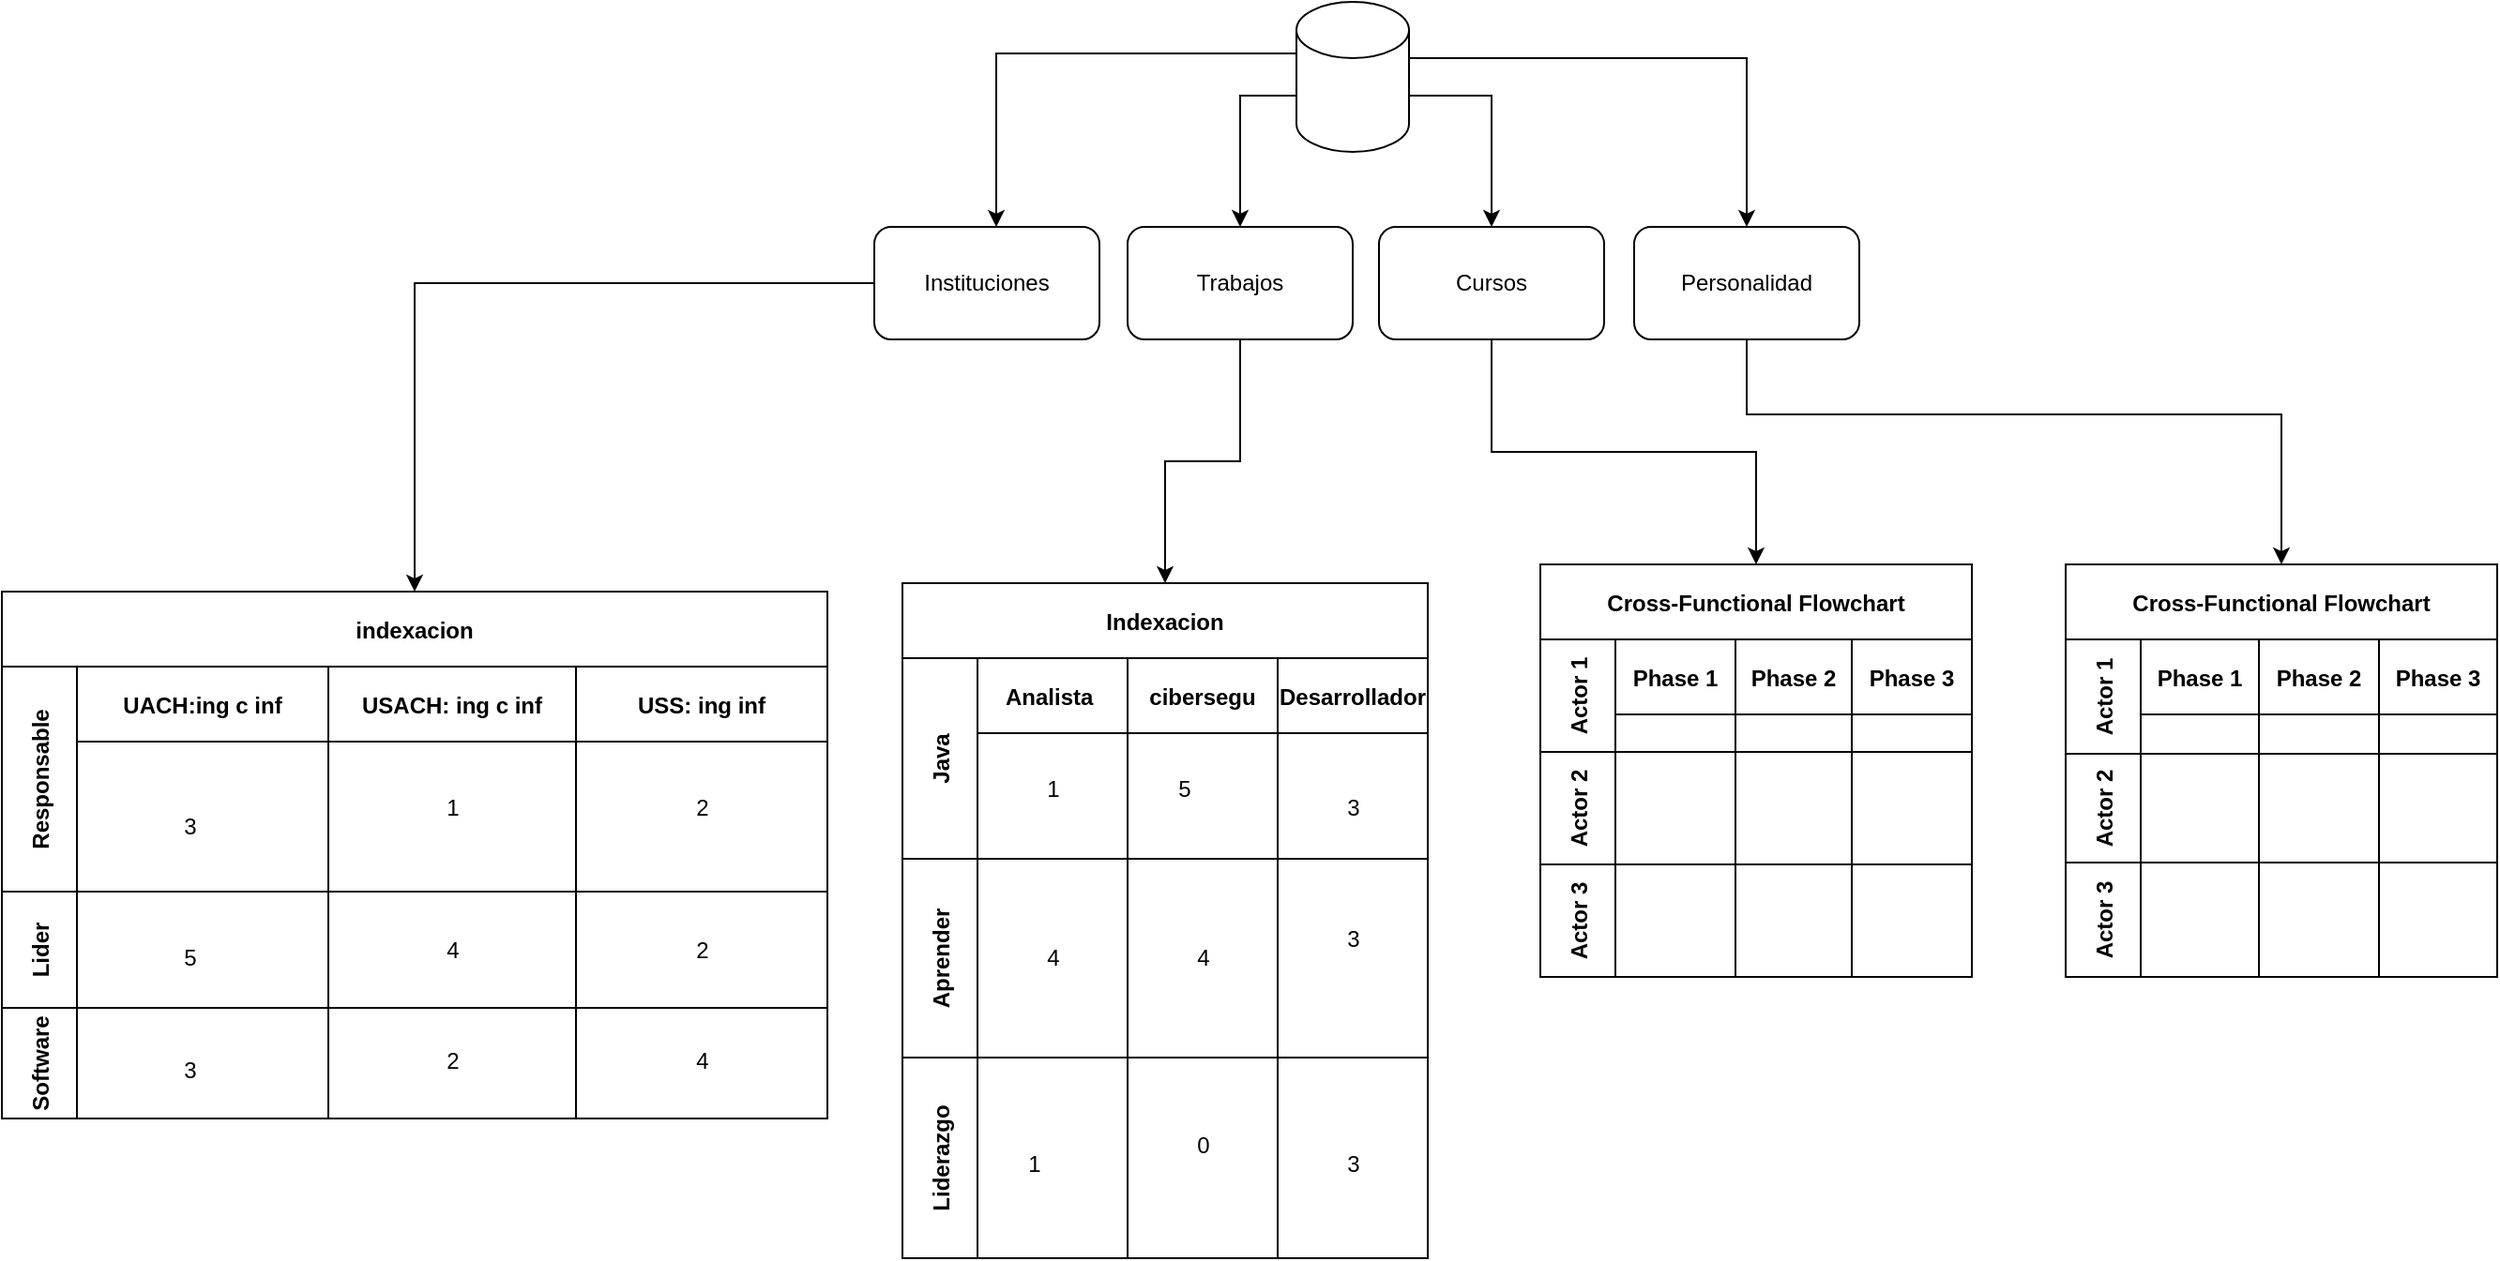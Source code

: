 <mxfile version="17.5.0" type="github">
  <diagram id="VHb-y52K94ODOZdpSeie" name="Page-1">
    <mxGraphModel dx="2211" dy="704" grid="1" gridSize="10" guides="1" tooltips="1" connect="1" arrows="1" fold="1" page="1" pageScale="1" pageWidth="827" pageHeight="1169" math="0" shadow="0">
      <root>
        <mxCell id="0" />
        <mxCell id="1" parent="0" />
        <mxCell id="Y4WQAavuwfR7PxDTog0F-8" style="edgeStyle=orthogonalEdgeStyle;rounded=0;orthogonalLoop=1;jettySize=auto;html=1;entryX=0;entryY=0;entryDx=0;entryDy=27.5;entryPerimeter=0;endArrow=none;endFill=0;startArrow=classic;startFill=1;" edge="1" parent="1" source="Y4WQAavuwfR7PxDTog0F-3" target="Y4WQAavuwfR7PxDTog0F-7">
          <mxGeometry relative="1" as="geometry">
            <Array as="points">
              <mxPoint x="90" y="38" />
            </Array>
          </mxGeometry>
        </mxCell>
        <mxCell id="Y4WQAavuwfR7PxDTog0F-22" style="edgeStyle=orthogonalEdgeStyle;rounded=0;orthogonalLoop=1;jettySize=auto;html=1;entryX=0.5;entryY=0;entryDx=0;entryDy=0;" edge="1" parent="1" source="Y4WQAavuwfR7PxDTog0F-3" target="Y4WQAavuwfR7PxDTog0F-45">
          <mxGeometry relative="1" as="geometry">
            <mxPoint x="85" y="310" as="targetPoint" />
          </mxGeometry>
        </mxCell>
        <mxCell id="Y4WQAavuwfR7PxDTog0F-3" value="Instituciones" style="rounded=1;whiteSpace=wrap;html=1;" vertex="1" parent="1">
          <mxGeometry x="25" y="130" width="120" height="60" as="geometry" />
        </mxCell>
        <mxCell id="Y4WQAavuwfR7PxDTog0F-23" style="edgeStyle=orthogonalEdgeStyle;rounded=0;orthogonalLoop=1;jettySize=auto;html=1;entryX=0.5;entryY=0;entryDx=0;entryDy=0;" edge="1" parent="1" source="Y4WQAavuwfR7PxDTog0F-4" target="Y4WQAavuwfR7PxDTog0F-58">
          <mxGeometry relative="1" as="geometry">
            <mxPoint x="265" y="310" as="targetPoint" />
          </mxGeometry>
        </mxCell>
        <mxCell id="Y4WQAavuwfR7PxDTog0F-4" value="Trabajos" style="rounded=1;whiteSpace=wrap;html=1;" vertex="1" parent="1">
          <mxGeometry x="160" y="130" width="120" height="60" as="geometry" />
        </mxCell>
        <mxCell id="Y4WQAavuwfR7PxDTog0F-84" style="edgeStyle=orthogonalEdgeStyle;rounded=0;orthogonalLoop=1;jettySize=auto;html=1;entryX=0.5;entryY=0;entryDx=0;entryDy=0;" edge="1" parent="1" source="Y4WQAavuwfR7PxDTog0F-5" target="Y4WQAavuwfR7PxDTog0F-71">
          <mxGeometry relative="1" as="geometry" />
        </mxCell>
        <mxCell id="Y4WQAavuwfR7PxDTog0F-5" value="Cursos" style="rounded=1;whiteSpace=wrap;html=1;" vertex="1" parent="1">
          <mxGeometry x="294" y="130" width="120" height="60" as="geometry" />
        </mxCell>
        <mxCell id="Y4WQAavuwfR7PxDTog0F-25" style="edgeStyle=orthogonalEdgeStyle;rounded=0;orthogonalLoop=1;jettySize=auto;html=1;entryX=0.5;entryY=0;entryDx=0;entryDy=0;" edge="1" parent="1" source="Y4WQAavuwfR7PxDTog0F-6" target="Y4WQAavuwfR7PxDTog0F-85">
          <mxGeometry relative="1" as="geometry">
            <mxPoint x="695.0" y="300" as="targetPoint" />
            <Array as="points">
              <mxPoint x="490" y="230" />
              <mxPoint x="775" y="230" />
            </Array>
          </mxGeometry>
        </mxCell>
        <mxCell id="Y4WQAavuwfR7PxDTog0F-6" value="Personalidad" style="rounded=1;whiteSpace=wrap;html=1;" vertex="1" parent="1">
          <mxGeometry x="430" y="130" width="120" height="60" as="geometry" />
        </mxCell>
        <mxCell id="Y4WQAavuwfR7PxDTog0F-113" style="edgeStyle=orthogonalEdgeStyle;rounded=0;orthogonalLoop=1;jettySize=auto;html=1;startArrow=none;startFill=0;endArrow=classic;endFill=1;entryX=0.5;entryY=0;entryDx=0;entryDy=0;" edge="1" parent="1" source="Y4WQAavuwfR7PxDTog0F-7" target="Y4WQAavuwfR7PxDTog0F-4">
          <mxGeometry relative="1" as="geometry">
            <mxPoint x="220" y="120" as="targetPoint" />
            <Array as="points">
              <mxPoint x="220" y="60" />
            </Array>
          </mxGeometry>
        </mxCell>
        <mxCell id="Y4WQAavuwfR7PxDTog0F-114" style="edgeStyle=orthogonalEdgeStyle;rounded=0;orthogonalLoop=1;jettySize=auto;html=1;entryX=0.5;entryY=0;entryDx=0;entryDy=0;startArrow=none;startFill=0;endArrow=classic;endFill=1;" edge="1" parent="1" source="Y4WQAavuwfR7PxDTog0F-7" target="Y4WQAavuwfR7PxDTog0F-5">
          <mxGeometry relative="1" as="geometry">
            <Array as="points">
              <mxPoint x="354" y="60" />
            </Array>
          </mxGeometry>
        </mxCell>
        <mxCell id="Y4WQAavuwfR7PxDTog0F-115" style="edgeStyle=orthogonalEdgeStyle;rounded=0;orthogonalLoop=1;jettySize=auto;html=1;entryX=0.5;entryY=0;entryDx=0;entryDy=0;startArrow=none;startFill=0;endArrow=classic;endFill=1;" edge="1" parent="1" source="Y4WQAavuwfR7PxDTog0F-7" target="Y4WQAavuwfR7PxDTog0F-6">
          <mxGeometry relative="1" as="geometry">
            <Array as="points">
              <mxPoint x="490" y="40" />
            </Array>
          </mxGeometry>
        </mxCell>
        <mxCell id="Y4WQAavuwfR7PxDTog0F-7" value="" style="shape=cylinder3;whiteSpace=wrap;html=1;boundedLbl=1;backgroundOutline=1;size=15;" vertex="1" parent="1">
          <mxGeometry x="250" y="10" width="60" height="80" as="geometry" />
        </mxCell>
        <mxCell id="Y4WQAavuwfR7PxDTog0F-58" value="Indexacion" style="shape=table;childLayout=tableLayout;startSize=40;collapsible=0;recursiveResize=0;expand=0;fontStyle=1;" vertex="1" parent="1">
          <mxGeometry x="40" y="320" width="280" height="360" as="geometry" />
        </mxCell>
        <mxCell id="Y4WQAavuwfR7PxDTog0F-59" value="Java" style="shape=tableRow;horizontal=0;startSize=40;swimlaneHead=0;swimlaneBody=0;top=0;left=0;bottom=0;right=0;dropTarget=0;fillColor=none;collapsible=0;recursiveResize=0;expand=0;fontStyle=1;" vertex="1" parent="Y4WQAavuwfR7PxDTog0F-58">
          <mxGeometry y="40" width="280" height="107" as="geometry" />
        </mxCell>
        <mxCell id="Y4WQAavuwfR7PxDTog0F-60" value="Analista " style="swimlane;swimlaneHead=0;swimlaneBody=0;fontStyle=0;connectable=0;fillColor=none;startSize=40;collapsible=0;recursiveResize=0;expand=0;fontStyle=1;" vertex="1" parent="Y4WQAavuwfR7PxDTog0F-59">
          <mxGeometry x="40" width="80" height="107" as="geometry">
            <mxRectangle width="80" height="107" as="alternateBounds" />
          </mxGeometry>
        </mxCell>
        <mxCell id="Y4WQAavuwfR7PxDTog0F-61" value="cibersegu" style="swimlane;swimlaneHead=0;swimlaneBody=0;fontStyle=0;connectable=0;fillColor=none;startSize=40;collapsible=0;recursiveResize=0;expand=0;fontStyle=1;" vertex="1" parent="Y4WQAavuwfR7PxDTog0F-59">
          <mxGeometry x="120" width="80" height="107" as="geometry">
            <mxRectangle width="80" height="107" as="alternateBounds" />
          </mxGeometry>
        </mxCell>
        <mxCell id="Y4WQAavuwfR7PxDTog0F-62" value="Desarrollador" style="swimlane;swimlaneHead=0;swimlaneBody=0;fontStyle=0;connectable=0;fillColor=none;startSize=40;collapsible=0;recursiveResize=0;expand=0;fontStyle=1;" vertex="1" parent="Y4WQAavuwfR7PxDTog0F-59">
          <mxGeometry x="200" width="80" height="107" as="geometry">
            <mxRectangle width="80" height="107" as="alternateBounds" />
          </mxGeometry>
        </mxCell>
        <mxCell id="Y4WQAavuwfR7PxDTog0F-123" value="3" style="text;html=1;align=center;verticalAlign=middle;resizable=0;points=[];autosize=1;strokeColor=none;fillColor=none;" vertex="1" parent="Y4WQAavuwfR7PxDTog0F-62">
          <mxGeometry x="30" y="70" width="20" height="20" as="geometry" />
        </mxCell>
        <mxCell id="Y4WQAavuwfR7PxDTog0F-63" value="Aprender" style="shape=tableRow;horizontal=0;startSize=40;swimlaneHead=0;swimlaneBody=0;top=0;left=0;bottom=0;right=0;dropTarget=0;fillColor=none;collapsible=0;recursiveResize=0;expand=0;fontStyle=1;" vertex="1" parent="Y4WQAavuwfR7PxDTog0F-58">
          <mxGeometry y="147" width="280" height="106" as="geometry" />
        </mxCell>
        <mxCell id="Y4WQAavuwfR7PxDTog0F-64" value="" style="swimlane;swimlaneHead=0;swimlaneBody=0;fontStyle=0;connectable=0;fillColor=none;startSize=0;collapsible=0;recursiveResize=0;expand=0;fontStyle=1;" vertex="1" parent="Y4WQAavuwfR7PxDTog0F-63">
          <mxGeometry x="40" width="80" height="106" as="geometry">
            <mxRectangle width="80" height="106" as="alternateBounds" />
          </mxGeometry>
        </mxCell>
        <mxCell id="Y4WQAavuwfR7PxDTog0F-65" value="" style="swimlane;swimlaneHead=0;swimlaneBody=0;fontStyle=0;connectable=0;fillColor=none;startSize=0;collapsible=0;recursiveResize=0;expand=0;fontStyle=1;" vertex="1" parent="Y4WQAavuwfR7PxDTog0F-63">
          <mxGeometry x="120" width="80" height="106" as="geometry">
            <mxRectangle width="80" height="106" as="alternateBounds" />
          </mxGeometry>
        </mxCell>
        <mxCell id="Y4WQAavuwfR7PxDTog0F-66" value="" style="swimlane;swimlaneHead=0;swimlaneBody=0;fontStyle=0;connectable=0;fillColor=none;startSize=0;collapsible=0;recursiveResize=0;expand=0;fontStyle=1;" vertex="1" parent="Y4WQAavuwfR7PxDTog0F-63">
          <mxGeometry x="200" width="80" height="106" as="geometry">
            <mxRectangle width="80" height="106" as="alternateBounds" />
          </mxGeometry>
        </mxCell>
        <mxCell id="Y4WQAavuwfR7PxDTog0F-67" value="Liderazgo" style="shape=tableRow;horizontal=0;startSize=40;swimlaneHead=0;swimlaneBody=0;top=0;left=0;bottom=0;right=0;dropTarget=0;fillColor=none;collapsible=0;recursiveResize=0;expand=0;fontStyle=1;" vertex="1" parent="Y4WQAavuwfR7PxDTog0F-58">
          <mxGeometry y="253" width="280" height="107" as="geometry" />
        </mxCell>
        <mxCell id="Y4WQAavuwfR7PxDTog0F-68" value="" style="swimlane;swimlaneHead=0;swimlaneBody=0;fontStyle=0;connectable=0;fillColor=none;startSize=0;collapsible=0;recursiveResize=0;expand=0;fontStyle=1;" vertex="1" parent="Y4WQAavuwfR7PxDTog0F-67">
          <mxGeometry x="40" width="80" height="107" as="geometry">
            <mxRectangle width="80" height="107" as="alternateBounds" />
          </mxGeometry>
        </mxCell>
        <mxCell id="Y4WQAavuwfR7PxDTog0F-69" value="" style="swimlane;swimlaneHead=0;swimlaneBody=0;fontStyle=0;connectable=0;fillColor=none;startSize=0;collapsible=0;recursiveResize=0;expand=0;fontStyle=1;" vertex="1" parent="Y4WQAavuwfR7PxDTog0F-67">
          <mxGeometry x="120" width="80" height="107" as="geometry">
            <mxRectangle width="80" height="107" as="alternateBounds" />
          </mxGeometry>
        </mxCell>
        <mxCell id="Y4WQAavuwfR7PxDTog0F-70" value="" style="swimlane;swimlaneHead=0;swimlaneBody=0;fontStyle=0;connectable=0;fillColor=none;startSize=0;collapsible=0;recursiveResize=0;expand=0;fontStyle=1;" vertex="1" parent="Y4WQAavuwfR7PxDTog0F-67">
          <mxGeometry x="200" width="80" height="107" as="geometry">
            <mxRectangle width="80" height="107" as="alternateBounds" />
          </mxGeometry>
        </mxCell>
        <mxCell id="Y4WQAavuwfR7PxDTog0F-71" value="Cross-Functional Flowchart" style="shape=table;childLayout=tableLayout;startSize=40;collapsible=0;recursiveResize=0;expand=0;fontStyle=1;" vertex="1" parent="1">
          <mxGeometry x="380" y="310" width="230" height="220" as="geometry" />
        </mxCell>
        <mxCell id="Y4WQAavuwfR7PxDTog0F-72" value="Actor 1" style="shape=tableRow;horizontal=0;startSize=40;swimlaneHead=0;swimlaneBody=0;top=0;left=0;bottom=0;right=0;dropTarget=0;fillColor=none;collapsible=0;recursiveResize=0;expand=0;fontStyle=1;" vertex="1" parent="Y4WQAavuwfR7PxDTog0F-71">
          <mxGeometry y="40" width="230" height="60" as="geometry" />
        </mxCell>
        <mxCell id="Y4WQAavuwfR7PxDTog0F-73" value="Phase 1" style="swimlane;swimlaneHead=0;swimlaneBody=0;fontStyle=0;connectable=0;fillColor=none;startSize=40;collapsible=0;recursiveResize=0;expand=0;fontStyle=1;" vertex="1" parent="Y4WQAavuwfR7PxDTog0F-72">
          <mxGeometry x="40" width="64" height="60" as="geometry">
            <mxRectangle width="64" height="60" as="alternateBounds" />
          </mxGeometry>
        </mxCell>
        <mxCell id="Y4WQAavuwfR7PxDTog0F-74" value="Phase 2" style="swimlane;swimlaneHead=0;swimlaneBody=0;fontStyle=0;connectable=0;fillColor=none;startSize=40;collapsible=0;recursiveResize=0;expand=0;fontStyle=1;" vertex="1" parent="Y4WQAavuwfR7PxDTog0F-72">
          <mxGeometry x="104" width="62" height="60" as="geometry">
            <mxRectangle width="62" height="60" as="alternateBounds" />
          </mxGeometry>
        </mxCell>
        <mxCell id="Y4WQAavuwfR7PxDTog0F-75" value="Phase 3" style="swimlane;swimlaneHead=0;swimlaneBody=0;fontStyle=0;connectable=0;fillColor=none;startSize=40;collapsible=0;recursiveResize=0;expand=0;fontStyle=1;" vertex="1" parent="Y4WQAavuwfR7PxDTog0F-72">
          <mxGeometry x="166" width="64" height="60" as="geometry">
            <mxRectangle width="64" height="60" as="alternateBounds" />
          </mxGeometry>
        </mxCell>
        <mxCell id="Y4WQAavuwfR7PxDTog0F-76" value="Actor 2" style="shape=tableRow;horizontal=0;startSize=40;swimlaneHead=0;swimlaneBody=0;top=0;left=0;bottom=0;right=0;dropTarget=0;fillColor=none;collapsible=0;recursiveResize=0;expand=0;fontStyle=1;" vertex="1" parent="Y4WQAavuwfR7PxDTog0F-71">
          <mxGeometry y="100" width="230" height="60" as="geometry" />
        </mxCell>
        <mxCell id="Y4WQAavuwfR7PxDTog0F-77" value="" style="swimlane;swimlaneHead=0;swimlaneBody=0;fontStyle=0;connectable=0;fillColor=none;startSize=0;collapsible=0;recursiveResize=0;expand=0;fontStyle=1;" vertex="1" parent="Y4WQAavuwfR7PxDTog0F-76">
          <mxGeometry x="40" width="64" height="60" as="geometry">
            <mxRectangle width="64" height="60" as="alternateBounds" />
          </mxGeometry>
        </mxCell>
        <mxCell id="Y4WQAavuwfR7PxDTog0F-78" value="" style="swimlane;swimlaneHead=0;swimlaneBody=0;fontStyle=0;connectable=0;fillColor=none;startSize=0;collapsible=0;recursiveResize=0;expand=0;fontStyle=1;" vertex="1" parent="Y4WQAavuwfR7PxDTog0F-76">
          <mxGeometry x="104" width="62" height="60" as="geometry">
            <mxRectangle width="62" height="60" as="alternateBounds" />
          </mxGeometry>
        </mxCell>
        <mxCell id="Y4WQAavuwfR7PxDTog0F-79" value="" style="swimlane;swimlaneHead=0;swimlaneBody=0;fontStyle=0;connectable=0;fillColor=none;startSize=0;collapsible=0;recursiveResize=0;expand=0;fontStyle=1;" vertex="1" parent="Y4WQAavuwfR7PxDTog0F-76">
          <mxGeometry x="166" width="64" height="60" as="geometry">
            <mxRectangle width="64" height="60" as="alternateBounds" />
          </mxGeometry>
        </mxCell>
        <mxCell id="Y4WQAavuwfR7PxDTog0F-80" value="Actor 3" style="shape=tableRow;horizontal=0;startSize=40;swimlaneHead=0;swimlaneBody=0;top=0;left=0;bottom=0;right=0;dropTarget=0;fillColor=none;collapsible=0;recursiveResize=0;expand=0;fontStyle=1;" vertex="1" parent="Y4WQAavuwfR7PxDTog0F-71">
          <mxGeometry y="160" width="230" height="60" as="geometry" />
        </mxCell>
        <mxCell id="Y4WQAavuwfR7PxDTog0F-81" value="" style="swimlane;swimlaneHead=0;swimlaneBody=0;fontStyle=0;connectable=0;fillColor=none;startSize=0;collapsible=0;recursiveResize=0;expand=0;fontStyle=1;" vertex="1" parent="Y4WQAavuwfR7PxDTog0F-80">
          <mxGeometry x="40" width="64" height="60" as="geometry">
            <mxRectangle width="64" height="60" as="alternateBounds" />
          </mxGeometry>
        </mxCell>
        <mxCell id="Y4WQAavuwfR7PxDTog0F-82" value="" style="swimlane;swimlaneHead=0;swimlaneBody=0;fontStyle=0;connectable=0;fillColor=none;startSize=0;collapsible=0;recursiveResize=0;expand=0;fontStyle=1;" vertex="1" parent="Y4WQAavuwfR7PxDTog0F-80">
          <mxGeometry x="104" width="62" height="60" as="geometry">
            <mxRectangle width="62" height="60" as="alternateBounds" />
          </mxGeometry>
        </mxCell>
        <mxCell id="Y4WQAavuwfR7PxDTog0F-83" value="" style="swimlane;swimlaneHead=0;swimlaneBody=0;fontStyle=0;connectable=0;fillColor=none;startSize=0;collapsible=0;recursiveResize=0;expand=0;fontStyle=1;" vertex="1" parent="Y4WQAavuwfR7PxDTog0F-80">
          <mxGeometry x="166" width="64" height="60" as="geometry">
            <mxRectangle width="64" height="60" as="alternateBounds" />
          </mxGeometry>
        </mxCell>
        <mxCell id="Y4WQAavuwfR7PxDTog0F-85" value="Cross-Functional Flowchart" style="shape=table;childLayout=tableLayout;startSize=40;collapsible=0;recursiveResize=0;expand=0;fontStyle=1;" vertex="1" parent="1">
          <mxGeometry x="660" y="310" width="230" height="220" as="geometry" />
        </mxCell>
        <mxCell id="Y4WQAavuwfR7PxDTog0F-86" value="Actor 1" style="shape=tableRow;horizontal=0;startSize=40;swimlaneHead=0;swimlaneBody=0;top=0;left=0;bottom=0;right=0;dropTarget=0;fillColor=none;collapsible=0;recursiveResize=0;expand=0;fontStyle=1;" vertex="1" parent="Y4WQAavuwfR7PxDTog0F-85">
          <mxGeometry y="40" width="230" height="61" as="geometry" />
        </mxCell>
        <mxCell id="Y4WQAavuwfR7PxDTog0F-87" value="Phase 1" style="swimlane;swimlaneHead=0;swimlaneBody=0;fontStyle=0;connectable=0;fillColor=none;startSize=40;collapsible=0;recursiveResize=0;expand=0;fontStyle=1;" vertex="1" parent="Y4WQAavuwfR7PxDTog0F-86">
          <mxGeometry x="40" width="63" height="61" as="geometry">
            <mxRectangle width="63" height="61" as="alternateBounds" />
          </mxGeometry>
        </mxCell>
        <mxCell id="Y4WQAavuwfR7PxDTog0F-88" value="Phase 2" style="swimlane;swimlaneHead=0;swimlaneBody=0;fontStyle=0;connectable=0;fillColor=none;startSize=40;collapsible=0;recursiveResize=0;expand=0;fontStyle=1;" vertex="1" parent="Y4WQAavuwfR7PxDTog0F-86">
          <mxGeometry x="103" width="64" height="61" as="geometry">
            <mxRectangle width="64" height="61" as="alternateBounds" />
          </mxGeometry>
        </mxCell>
        <mxCell id="Y4WQAavuwfR7PxDTog0F-89" value="Phase 3" style="swimlane;swimlaneHead=0;swimlaneBody=0;fontStyle=0;connectable=0;fillColor=none;startSize=40;collapsible=0;recursiveResize=0;expand=0;fontStyle=1;" vertex="1" parent="Y4WQAavuwfR7PxDTog0F-86">
          <mxGeometry x="167" width="63" height="61" as="geometry">
            <mxRectangle width="63" height="61" as="alternateBounds" />
          </mxGeometry>
        </mxCell>
        <mxCell id="Y4WQAavuwfR7PxDTog0F-90" value="Actor 2" style="shape=tableRow;horizontal=0;startSize=40;swimlaneHead=0;swimlaneBody=0;top=0;left=0;bottom=0;right=0;dropTarget=0;fillColor=none;collapsible=0;recursiveResize=0;expand=0;fontStyle=1;" vertex="1" parent="Y4WQAavuwfR7PxDTog0F-85">
          <mxGeometry y="101" width="230" height="58" as="geometry" />
        </mxCell>
        <mxCell id="Y4WQAavuwfR7PxDTog0F-91" value="" style="swimlane;swimlaneHead=0;swimlaneBody=0;fontStyle=0;connectable=0;fillColor=none;startSize=0;collapsible=0;recursiveResize=0;expand=0;fontStyle=1;" vertex="1" parent="Y4WQAavuwfR7PxDTog0F-90">
          <mxGeometry x="40" width="63" height="58" as="geometry">
            <mxRectangle width="63" height="58" as="alternateBounds" />
          </mxGeometry>
        </mxCell>
        <mxCell id="Y4WQAavuwfR7PxDTog0F-92" value="" style="swimlane;swimlaneHead=0;swimlaneBody=0;fontStyle=0;connectable=0;fillColor=none;startSize=0;collapsible=0;recursiveResize=0;expand=0;fontStyle=1;" vertex="1" parent="Y4WQAavuwfR7PxDTog0F-90">
          <mxGeometry x="103" width="64" height="58" as="geometry">
            <mxRectangle width="64" height="58" as="alternateBounds" />
          </mxGeometry>
        </mxCell>
        <mxCell id="Y4WQAavuwfR7PxDTog0F-93" value="" style="swimlane;swimlaneHead=0;swimlaneBody=0;fontStyle=0;connectable=0;fillColor=none;startSize=0;collapsible=0;recursiveResize=0;expand=0;fontStyle=1;" vertex="1" parent="Y4WQAavuwfR7PxDTog0F-90">
          <mxGeometry x="167" width="63" height="58" as="geometry">
            <mxRectangle width="63" height="58" as="alternateBounds" />
          </mxGeometry>
        </mxCell>
        <mxCell id="Y4WQAavuwfR7PxDTog0F-94" value="Actor 3" style="shape=tableRow;horizontal=0;startSize=40;swimlaneHead=0;swimlaneBody=0;top=0;left=0;bottom=0;right=0;dropTarget=0;fillColor=none;collapsible=0;recursiveResize=0;expand=0;fontStyle=1;" vertex="1" parent="Y4WQAavuwfR7PxDTog0F-85">
          <mxGeometry y="159" width="230" height="61" as="geometry" />
        </mxCell>
        <mxCell id="Y4WQAavuwfR7PxDTog0F-95" value="" style="swimlane;swimlaneHead=0;swimlaneBody=0;fontStyle=0;connectable=0;fillColor=none;startSize=0;collapsible=0;recursiveResize=0;expand=0;fontStyle=1;" vertex="1" parent="Y4WQAavuwfR7PxDTog0F-94">
          <mxGeometry x="40" width="63" height="61" as="geometry">
            <mxRectangle width="63" height="61" as="alternateBounds" />
          </mxGeometry>
        </mxCell>
        <mxCell id="Y4WQAavuwfR7PxDTog0F-96" value="" style="swimlane;swimlaneHead=0;swimlaneBody=0;fontStyle=0;connectable=0;fillColor=none;startSize=0;collapsible=0;recursiveResize=0;expand=0;fontStyle=1;" vertex="1" parent="Y4WQAavuwfR7PxDTog0F-94">
          <mxGeometry x="103" width="64" height="61" as="geometry">
            <mxRectangle width="64" height="61" as="alternateBounds" />
          </mxGeometry>
        </mxCell>
        <mxCell id="Y4WQAavuwfR7PxDTog0F-97" value="" style="swimlane;swimlaneHead=0;swimlaneBody=0;fontStyle=0;connectable=0;fillColor=none;startSize=0;collapsible=0;recursiveResize=0;expand=0;fontStyle=1;" vertex="1" parent="Y4WQAavuwfR7PxDTog0F-94">
          <mxGeometry x="167" width="63" height="61" as="geometry">
            <mxRectangle width="63" height="61" as="alternateBounds" />
          </mxGeometry>
        </mxCell>
        <mxCell id="Y4WQAavuwfR7PxDTog0F-45" value="indexacion" style="shape=table;childLayout=tableLayout;startSize=40;collapsible=0;recursiveResize=0;expand=0;fontStyle=1;" vertex="1" parent="1">
          <mxGeometry x="-440" y="324.5" width="440" height="281" as="geometry" />
        </mxCell>
        <mxCell id="Y4WQAavuwfR7PxDTog0F-46" value="Responsable" style="shape=tableRow;horizontal=0;startSize=40;swimlaneHead=0;swimlaneBody=0;top=0;left=0;bottom=0;right=0;dropTarget=0;fillColor=none;collapsible=0;recursiveResize=0;expand=0;fontStyle=1;" vertex="1" parent="Y4WQAavuwfR7PxDTog0F-45">
          <mxGeometry y="40" width="440" height="120" as="geometry" />
        </mxCell>
        <mxCell id="Y4WQAavuwfR7PxDTog0F-47" value="UACH:ing c inf" style="swimlane;swimlaneHead=0;swimlaneBody=0;fontStyle=0;connectable=0;fillColor=none;startSize=40;collapsible=0;recursiveResize=0;expand=0;fontStyle=1;" vertex="1" parent="Y4WQAavuwfR7PxDTog0F-46">
          <mxGeometry x="40" width="134" height="120" as="geometry">
            <mxRectangle width="134" height="120" as="alternateBounds" />
          </mxGeometry>
        </mxCell>
        <mxCell id="Y4WQAavuwfR7PxDTog0F-103" value="3" style="text;html=1;align=center;verticalAlign=middle;resizable=0;points=[];autosize=1;strokeColor=none;fillColor=none;" vertex="1" parent="Y4WQAavuwfR7PxDTog0F-47">
          <mxGeometry x="50" y="75.5" width="20" height="20" as="geometry" />
        </mxCell>
        <mxCell id="Y4WQAavuwfR7PxDTog0F-48" value="USACH: ing c inf" style="swimlane;swimlaneHead=0;swimlaneBody=0;fontStyle=0;connectable=0;fillColor=none;startSize=40;collapsible=0;recursiveResize=0;expand=0;fontStyle=1;" vertex="1" parent="Y4WQAavuwfR7PxDTog0F-46">
          <mxGeometry x="174" width="132" height="120" as="geometry">
            <mxRectangle width="132" height="120" as="alternateBounds" />
          </mxGeometry>
        </mxCell>
        <mxCell id="Y4WQAavuwfR7PxDTog0F-109" value="1" style="text;html=1;align=center;verticalAlign=middle;resizable=0;points=[];autosize=1;strokeColor=none;fillColor=none;" vertex="1" parent="Y4WQAavuwfR7PxDTog0F-48">
          <mxGeometry x="56" y="65.5" width="20" height="20" as="geometry" />
        </mxCell>
        <mxCell id="Y4WQAavuwfR7PxDTog0F-49" value="USS: ing inf" style="swimlane;swimlaneHead=0;swimlaneBody=0;fontStyle=0;connectable=0;fillColor=none;startSize=40;collapsible=0;recursiveResize=0;expand=0;fontStyle=1;" vertex="1" parent="Y4WQAavuwfR7PxDTog0F-46">
          <mxGeometry x="306" width="134" height="120" as="geometry">
            <mxRectangle width="134" height="120" as="alternateBounds" />
          </mxGeometry>
        </mxCell>
        <mxCell id="Y4WQAavuwfR7PxDTog0F-110" value="2" style="text;html=1;align=center;verticalAlign=middle;resizable=0;points=[];autosize=1;strokeColor=none;fillColor=none;" vertex="1" parent="Y4WQAavuwfR7PxDTog0F-49">
          <mxGeometry x="57" y="65.5" width="20" height="20" as="geometry" />
        </mxCell>
        <mxCell id="Y4WQAavuwfR7PxDTog0F-50" value="Lider" style="shape=tableRow;horizontal=0;startSize=40;swimlaneHead=0;swimlaneBody=0;top=0;left=0;bottom=0;right=0;dropTarget=0;fillColor=none;collapsible=0;recursiveResize=0;expand=0;fontStyle=1;" vertex="1" parent="Y4WQAavuwfR7PxDTog0F-45">
          <mxGeometry y="160" width="440" height="62" as="geometry" />
        </mxCell>
        <mxCell id="Y4WQAavuwfR7PxDTog0F-51" value="" style="swimlane;swimlaneHead=0;swimlaneBody=0;fontStyle=0;connectable=0;fillColor=none;startSize=0;collapsible=0;recursiveResize=0;expand=0;fontStyle=1;" vertex="1" parent="Y4WQAavuwfR7PxDTog0F-50">
          <mxGeometry x="40" width="134" height="62" as="geometry">
            <mxRectangle width="134" height="62" as="alternateBounds" />
          </mxGeometry>
        </mxCell>
        <mxCell id="Y4WQAavuwfR7PxDTog0F-108" value="5" style="text;html=1;align=center;verticalAlign=middle;resizable=0;points=[];autosize=1;strokeColor=none;fillColor=none;" vertex="1" parent="Y4WQAavuwfR7PxDTog0F-51">
          <mxGeometry x="50" y="25.5" width="20" height="20" as="geometry" />
        </mxCell>
        <mxCell id="Y4WQAavuwfR7PxDTog0F-52" value="" style="swimlane;swimlaneHead=0;swimlaneBody=0;fontStyle=0;connectable=0;fillColor=none;startSize=0;collapsible=0;recursiveResize=0;expand=0;fontStyle=1;" vertex="1" parent="Y4WQAavuwfR7PxDTog0F-50">
          <mxGeometry x="174" width="132" height="62" as="geometry">
            <mxRectangle width="132" height="62" as="alternateBounds" />
          </mxGeometry>
        </mxCell>
        <mxCell id="Y4WQAavuwfR7PxDTog0F-104" value="4" style="text;html=1;align=center;verticalAlign=middle;resizable=0;points=[];autosize=1;strokeColor=none;fillColor=none;" vertex="1" parent="Y4WQAavuwfR7PxDTog0F-52">
          <mxGeometry x="56" y="21" width="20" height="20" as="geometry" />
        </mxCell>
        <mxCell id="Y4WQAavuwfR7PxDTog0F-53" value="" style="swimlane;swimlaneHead=0;swimlaneBody=0;fontStyle=0;connectable=0;fillColor=none;startSize=0;collapsible=0;recursiveResize=0;expand=0;fontStyle=1;" vertex="1" parent="Y4WQAavuwfR7PxDTog0F-50">
          <mxGeometry x="306" width="134" height="62" as="geometry">
            <mxRectangle width="134" height="62" as="alternateBounds" />
          </mxGeometry>
        </mxCell>
        <mxCell id="Y4WQAavuwfR7PxDTog0F-111" value="2" style="text;html=1;align=center;verticalAlign=middle;resizable=0;points=[];autosize=1;strokeColor=none;fillColor=none;" vertex="1" parent="Y4WQAavuwfR7PxDTog0F-53">
          <mxGeometry x="57" y="21" width="20" height="20" as="geometry" />
        </mxCell>
        <mxCell id="Y4WQAavuwfR7PxDTog0F-54" value="Software" style="shape=tableRow;horizontal=0;startSize=40;swimlaneHead=0;swimlaneBody=0;top=0;left=0;bottom=0;right=0;dropTarget=0;fillColor=none;collapsible=0;recursiveResize=0;expand=0;fontStyle=1;" vertex="1" parent="Y4WQAavuwfR7PxDTog0F-45">
          <mxGeometry y="222" width="440" height="59" as="geometry" />
        </mxCell>
        <mxCell id="Y4WQAavuwfR7PxDTog0F-55" value="" style="swimlane;swimlaneHead=0;swimlaneBody=0;fontStyle=0;connectable=0;fillColor=none;startSize=0;collapsible=0;recursiveResize=0;expand=0;fontStyle=1;" vertex="1" parent="Y4WQAavuwfR7PxDTog0F-54">
          <mxGeometry x="40" width="134" height="59" as="geometry">
            <mxRectangle width="134" height="59" as="alternateBounds" />
          </mxGeometry>
        </mxCell>
        <mxCell id="Y4WQAavuwfR7PxDTog0F-107" value="3" style="text;html=1;align=center;verticalAlign=middle;resizable=0;points=[];autosize=1;strokeColor=none;fillColor=none;" vertex="1" parent="Y4WQAavuwfR7PxDTog0F-55">
          <mxGeometry x="50" y="23.5" width="20" height="20" as="geometry" />
        </mxCell>
        <mxCell id="Y4WQAavuwfR7PxDTog0F-56" value="" style="swimlane;swimlaneHead=0;swimlaneBody=0;fontStyle=0;connectable=0;fillColor=none;startSize=0;collapsible=0;recursiveResize=0;expand=0;fontStyle=1;" vertex="1" parent="Y4WQAavuwfR7PxDTog0F-54">
          <mxGeometry x="174" width="132" height="59" as="geometry">
            <mxRectangle width="132" height="59" as="alternateBounds" />
          </mxGeometry>
        </mxCell>
        <mxCell id="Y4WQAavuwfR7PxDTog0F-105" value="2" style="text;html=1;align=center;verticalAlign=middle;resizable=0;points=[];autosize=1;strokeColor=none;fillColor=none;" vertex="1" parent="Y4WQAavuwfR7PxDTog0F-56">
          <mxGeometry x="56" y="18.5" width="20" height="20" as="geometry" />
        </mxCell>
        <mxCell id="Y4WQAavuwfR7PxDTog0F-57" value="" style="swimlane;swimlaneHead=0;swimlaneBody=0;fontStyle=0;connectable=0;fillColor=none;startSize=0;collapsible=0;recursiveResize=0;expand=0;fontStyle=1;" vertex="1" parent="Y4WQAavuwfR7PxDTog0F-54">
          <mxGeometry x="306" width="134" height="59" as="geometry">
            <mxRectangle width="134" height="59" as="alternateBounds" />
          </mxGeometry>
        </mxCell>
        <mxCell id="Y4WQAavuwfR7PxDTog0F-106" value="4" style="text;html=1;align=center;verticalAlign=middle;resizable=0;points=[];autosize=1;strokeColor=none;fillColor=none;" vertex="1" parent="Y4WQAavuwfR7PxDTog0F-57">
          <mxGeometry x="57" y="18.5" width="20" height="20" as="geometry" />
        </mxCell>
        <mxCell id="Y4WQAavuwfR7PxDTog0F-121" value="1" style="text;html=1;align=center;verticalAlign=middle;resizable=0;points=[];autosize=1;strokeColor=none;fillColor=none;" vertex="1" parent="1">
          <mxGeometry x="110" y="420" width="20" height="20" as="geometry" />
        </mxCell>
        <mxCell id="Y4WQAavuwfR7PxDTog0F-122" value="5" style="text;html=1;align=center;verticalAlign=middle;resizable=0;points=[];autosize=1;strokeColor=none;fillColor=none;" vertex="1" parent="1">
          <mxGeometry x="180" y="420" width="20" height="20" as="geometry" />
        </mxCell>
        <mxCell id="Y4WQAavuwfR7PxDTog0F-124" value="1" style="text;html=1;align=center;verticalAlign=middle;resizable=0;points=[];autosize=1;strokeColor=none;fillColor=none;" vertex="1" parent="1">
          <mxGeometry x="100" y="620" width="20" height="20" as="geometry" />
        </mxCell>
        <mxCell id="Y4WQAavuwfR7PxDTog0F-125" value="4" style="text;html=1;align=center;verticalAlign=middle;resizable=0;points=[];autosize=1;strokeColor=none;fillColor=none;" vertex="1" parent="1">
          <mxGeometry x="110" y="510" width="20" height="20" as="geometry" />
        </mxCell>
        <mxCell id="Y4WQAavuwfR7PxDTog0F-126" value="4" style="text;html=1;align=center;verticalAlign=middle;resizable=0;points=[];autosize=1;strokeColor=none;fillColor=none;" vertex="1" parent="1">
          <mxGeometry x="190" y="510" width="20" height="20" as="geometry" />
        </mxCell>
        <mxCell id="Y4WQAavuwfR7PxDTog0F-127" value="0" style="text;html=1;align=center;verticalAlign=middle;resizable=0;points=[];autosize=1;strokeColor=none;fillColor=none;" vertex="1" parent="1">
          <mxGeometry x="190" y="610" width="20" height="20" as="geometry" />
        </mxCell>
        <mxCell id="Y4WQAavuwfR7PxDTog0F-128" value="3" style="text;html=1;align=center;verticalAlign=middle;resizable=0;points=[];autosize=1;strokeColor=none;fillColor=none;" vertex="1" parent="1">
          <mxGeometry x="270" y="500" width="20" height="20" as="geometry" />
        </mxCell>
        <mxCell id="Y4WQAavuwfR7PxDTog0F-129" value="3" style="text;html=1;align=center;verticalAlign=middle;resizable=0;points=[];autosize=1;strokeColor=none;fillColor=none;" vertex="1" parent="1">
          <mxGeometry x="270" y="620" width="20" height="20" as="geometry" />
        </mxCell>
      </root>
    </mxGraphModel>
  </diagram>
</mxfile>

